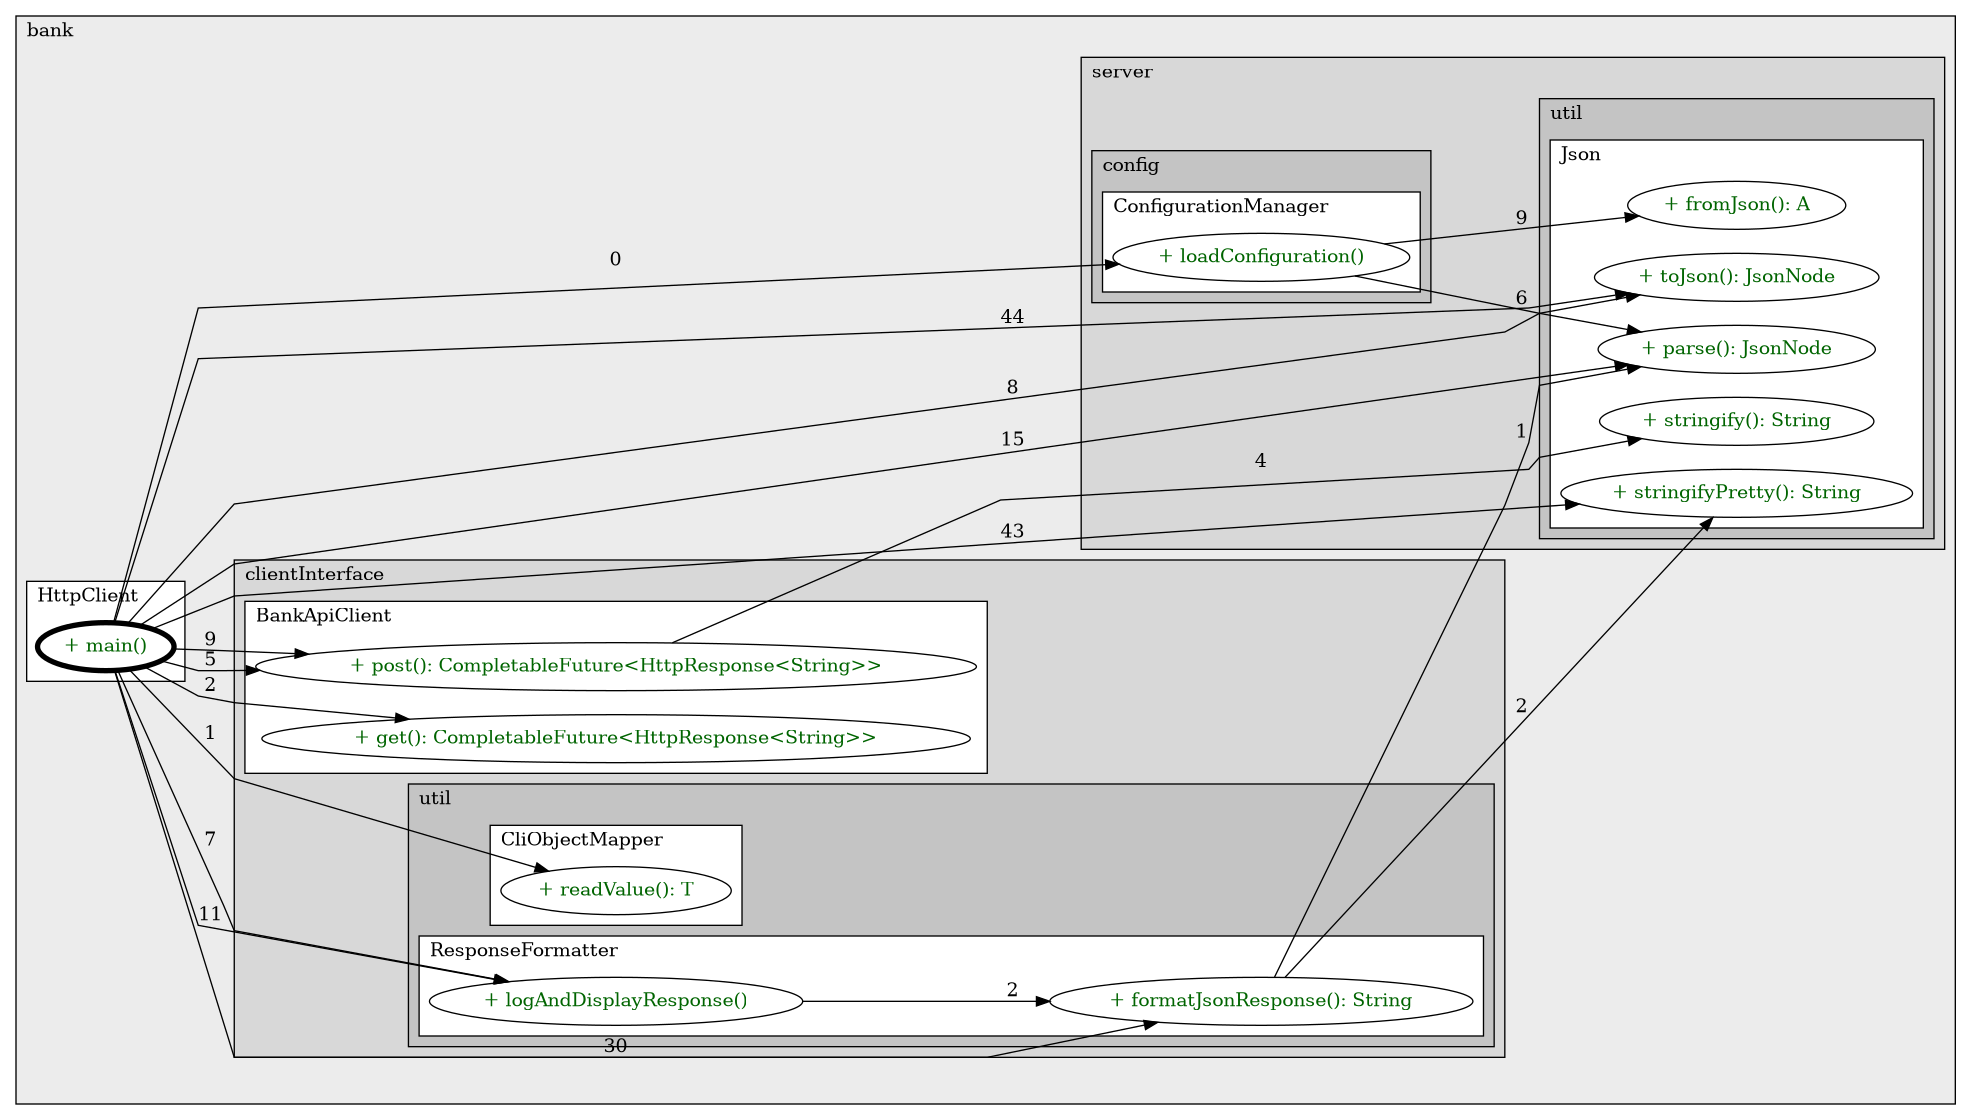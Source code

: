 @startuml

/' diagram meta data start
config=CallConfiguration;
{
  "rootMethod": "com.bank.HttpClient#main(String[])",
  "projectClassification": {
    "searchMode": "OpenProject", // OpenProject, AllProjects
    "includedProjects": "",
    "pathEndKeywords": "*.impl",
    "isClientPath": "",
    "isClientName": "",
    "isTestPath": "",
    "isTestName": "",
    "isMappingPath": "",
    "isMappingName": "",
    "isDataAccessPath": "",
    "isDataAccessName": "",
    "isDataStructurePath": "",
    "isDataStructureName": "",
    "isInterfaceStructuresPath": "",
    "isInterfaceStructuresName": "",
    "isEntryPointPath": "",
    "isEntryPointName": "",
    "treatFinalFieldsAsMandatory": false
  },
  "graphRestriction": {
    "classPackageExcludeFilter": "",
    "classPackageIncludeFilter": "",
    "classNameExcludeFilter": "",
    "classNameIncludeFilter": "",
    "methodNameExcludeFilter": "",
    "methodNameIncludeFilter": "",
    "removeByInheritance": "", // inheritance/annotation based filtering is done in a second step
    "removeByAnnotation": "",
    "removeByClassPackage": "", // cleanup the graph after inheritance/annotation based filtering is done
    "removeByClassName": "",
    "cutMappings": false,
    "cutEnum": true,
    "cutTests": true,
    "cutClient": true,
    "cutDataAccess": true,
    "cutInterfaceStructures": true,
    "cutDataStructures": true,
    "cutGetterAndSetter": true,
    "cutConstructors": true
  },
  "graphTraversal": {
    "forwardDepth": 3,
    "backwardDepth": 3,
    "classPackageExcludeFilter": "",
    "classPackageIncludeFilter": "",
    "classNameExcludeFilter": "",
    "classNameIncludeFilter": "",
    "methodNameExcludeFilter": "",
    "methodNameIncludeFilter": "",
    "hideMappings": false,
    "hideDataStructures": false,
    "hidePrivateMethods": true,
    "hideInterfaceCalls": true, // indirection: implementation -> interface (is hidden) -> implementation
    "onlyShowApplicationEntryPoints": false, // root node is included
    "useMethodCallsForStructureDiagram": "ForwardOnly" // ForwardOnly, BothDirections, No
  },
  "details": {
    "aggregation": "GroupByClass", // ByClass, GroupByClass, None
    "showMethodParametersTypes": false,
    "showMethodParametersNames": false,
    "showMethodReturnType": true,
    "showPackageLevels": 5,
    "showCallOrder": true,
    "edgeMode": "MethodsOnly", // TypesOnly, MethodsOnly, TypesAndMethods, MethodsAndDirectTypeUsage
    "showDetailedClassStructure": true
  },
  "rootClass": "com.bank.HttpClient",
  "extensionCallbackMethod": "" // qualified.class.name#methodName - signature: public static String method(String)
}
diagram meta data end '/



digraph g {
    rankdir="LR"
    splines=polyline
    

'nodes 
subgraph cluster_3016252 { 
   	label=bank
	labeljust=l
	fillcolor="#ececec"
	style=filled
   
   subgraph cluster_1489004776 { 
   	label=HttpClient
	labeljust=l
	fillcolor=white
	style=filled
   
   HttpClient660699511XXXmain1859653459[
	label="+ main()"
	style=filled
	fillcolor=white
	tooltip="HttpClient

null"
	penwidth=4
	fontcolor=darkgreen
];
} 

subgraph cluster_1989843452 { 
   	label=clientInterface
	labeljust=l
	fillcolor="#d8d8d8"
	style=filled
   
   subgraph cluster_1608608948 { 
   	label=util
	labeljust=l
	fillcolor="#c4c4c4"
	style=filled
   
   subgraph cluster_222760510 { 
   	label=ResponseFormatter
	labeljust=l
	fillcolor=white
	style=filled
   
   ResponseFormatter2131095929XXXformatJsonResponse1808118735[
	label="+ formatJsonResponse(): String"
	style=filled
	fillcolor=white
	tooltip="ResponseFormatter

&#10;  Formats JSON response for better readability&#10;  @param jsonString The JSON string to format&#10;  @return Formatted JSON string or original string if formatting fails&#10; "
	fontcolor=darkgreen
];

ResponseFormatter2131095929XXXlogAndDisplayResponse1759427733[
	label="+ logAndDisplayResponse()"
	style=filled
	fillcolor=white
	tooltip="ResponseFormatter

&#10;  Logs and displays a formatted response&#10;  @param logger The logger to use for logging&#10;  @param operationName The name of the operation being performed&#10;  @param statusCode The HTTP status code&#10;  @param responseBody The response body&#10; "
	fontcolor=darkgreen
];
} 

subgraph cluster_54362599 { 
   	label=CliObjectMapper
	labeljust=l
	fillcolor=white
	style=filled
   
   CliObjectMapper2131095929XXXreadValue757044046[
	label="+ readValue(): T"
	style=filled
	fillcolor=white
	tooltip="CliObjectMapper

&#10;  Prompts the user to fill in the fields of an object of the specified class.&#10; &#10;  @param clazz The Class of the object to create and populate.&#10;  @param \<T\> The type of the object.&#10;  @return A new instance of T populated with user input.&#10;  @throws RuntimeException If object instantiation fails.&#10; "
	fontcolor=darkgreen
];
} 
} 

subgraph cluster_270609756 { 
   	label=BankApiClient
	labeljust=l
	fillcolor=white
	style=filled
   
   BankApiClient1591549879XXXget1808118735[
	label="+ get(): CompletableFuture<HttpResponse<String>>"
	style=filled
	fillcolor=white
	tooltip="BankApiClient

&#10;  Sends a GET request to the specified endpoint.&#10;  If an auth token is available, it's included in the Authorization header.&#10; &#10;  @param endpoint The API endpoint (e.g., \"/users/123\").&#10;  @return CompletableFuture\<HttpResponse\<String\>\> representing the asynchronous&#10;  response.&#10; "
	fontcolor=darkgreen
];

BankApiClient1591549879XXXpost1948281969[
	label="+ post(): CompletableFuture<HttpResponse<String>>"
	style=filled
	fillcolor=white
	tooltip="BankApiClient

&#10;  Sends a POST request to the specified endpoint with a JSON body.&#10;  If an auth token is available, it's included in the Authorization header.&#10; &#10;  @param endpoint The API endpoint (e.g., \"/accounts\").&#10;  @param body The request body as a JsonNode.&#10;  @return CompletableFuture\<HttpResponse\<String\>\> representing the asynchronous&#10;  response.&#10; "
	fontcolor=darkgreen
];
} 
} 

subgraph cluster_79260875 { 
   	label=server
	labeljust=l
	fillcolor="#d8d8d8"
	style=filled
   
   subgraph cluster_1443712795 { 
   	label=util
	labeljust=l
	fillcolor="#c4c4c4"
	style=filled
   
   subgraph cluster_1876228274 { 
   	label=Json
	labeljust=l
	fillcolor=white
	style=filled
   
   Json1193722856XXXfromJson659567903[
	label="+ fromJson(): A"
	style=filled
	fillcolor=white
	tooltip="Json

null"
	fontcolor=darkgreen
];

Json1193722856XXXparse1808118735[
	label="+ parse(): JsonNode"
	style=filled
	fillcolor=white
	tooltip="Json

null"
	fontcolor=darkgreen
];

Json1193722856XXXstringify1910456534[
	label="+ stringify(): String"
	style=filled
	fillcolor=white
	tooltip="Json

null"
	fontcolor=darkgreen
];

Json1193722856XXXstringifyPretty1910456534[
	label="+ stringifyPretty(): String"
	style=filled
	fillcolor=white
	tooltip="Json

null"
	fontcolor=darkgreen
];

Json1193722856XXXtoJson1939501217[
	label="+ toJson(): JsonNode"
	style=filled
	fillcolor=white
	tooltip="Json

null"
	fontcolor=darkgreen
];
} 
} 

subgraph cluster_386236389 { 
   	label=config
	labeljust=l
	fillcolor="#c4c4c4"
	style=filled
   
   subgraph cluster_1512454531 { 
   	label=ConfigurationManager
	labeljust=l
	fillcolor=white
	style=filled
   
   ConfigurationManager108399192XXXloadConfiguration1808118735[
	label="+ loadConfiguration()"
	style=filled
	fillcolor=white
	tooltip="ConfigurationManager

null"
	fontcolor=darkgreen
];
} 
} 
} 
} 

'edges    
BankApiClient1591549879XXXpost1948281969 -> Json1193722856XXXstringify1910456534[label=4];
ConfigurationManager108399192XXXloadConfiguration1808118735 -> Json1193722856XXXfromJson659567903[label=9];
ConfigurationManager108399192XXXloadConfiguration1808118735 -> Json1193722856XXXparse1808118735[label=6];
HttpClient660699511XXXmain1859653459 -> BankApiClient1591549879XXXget1808118735[label=2];
HttpClient660699511XXXmain1859653459 -> BankApiClient1591549879XXXpost1948281969[label=5];
HttpClient660699511XXXmain1859653459 -> BankApiClient1591549879XXXpost1948281969[label=9];
HttpClient660699511XXXmain1859653459 -> CliObjectMapper2131095929XXXreadValue757044046[label=1];
HttpClient660699511XXXmain1859653459 -> ConfigurationManager108399192XXXloadConfiguration1808118735[label=0];
HttpClient660699511XXXmain1859653459 -> Json1193722856XXXparse1808118735[label=15];
HttpClient660699511XXXmain1859653459 -> Json1193722856XXXstringifyPretty1910456534[label=43];
HttpClient660699511XXXmain1859653459 -> Json1193722856XXXtoJson1939501217[label=44];
HttpClient660699511XXXmain1859653459 -> Json1193722856XXXtoJson1939501217[label=8];
HttpClient660699511XXXmain1859653459 -> ResponseFormatter2131095929XXXformatJsonResponse1808118735[label=30];
HttpClient660699511XXXmain1859653459 -> ResponseFormatter2131095929XXXlogAndDisplayResponse1759427733[label=11];
HttpClient660699511XXXmain1859653459 -> ResponseFormatter2131095929XXXlogAndDisplayResponse1759427733[label=7];
ResponseFormatter2131095929XXXformatJsonResponse1808118735 -> Json1193722856XXXparse1808118735[label=1];
ResponseFormatter2131095929XXXformatJsonResponse1808118735 -> Json1193722856XXXstringifyPretty1910456534[label=2];
ResponseFormatter2131095929XXXlogAndDisplayResponse1759427733 -> ResponseFormatter2131095929XXXformatJsonResponse1808118735[label=2];
    
}
@enduml